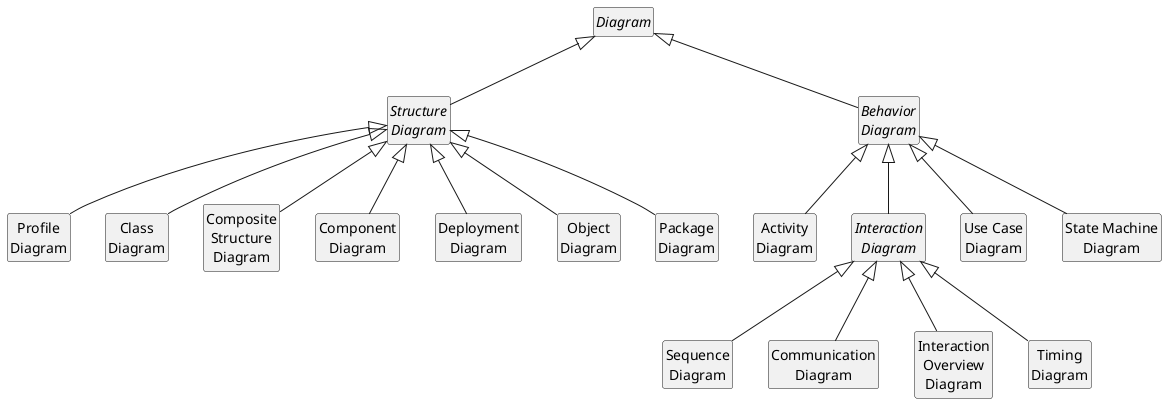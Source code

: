 ' Figure A.5 The taxonomy of structure and behavior diagrams
' OMG, Unified Modeling Language 2.5, p. 683
@startuml

skinparam monochrome true
hide circle
hide members

abstract class "Diagram" as Diagram

abstract class "Structure\nDiagram" as StructureDiagram
abstract class "Behavior\nDiagram" as BehaviorDiagram

class "Profile\nDiagram" as ProfileDiagram
class "Class\nDiagram" as ClassDiagram
class "Composite\nStructure\nDiagram" as CompositeStructureDiagram
class "Component\nDiagram" as ComponentDiagram
class "Deployment\nDiagram" as DeploymentDiagram
class "Object\nDiagram" as ObjectDiagram
class "Package\nDiagram" as PackageDiagram

class "Activity\nDiagram" as ActivityDiagram
abstract class "Interaction\nDiagram" as InteractionDiagram
class "Use Case\nDiagram" as UseCaseDiagram
class "State Machine\nDiagram" as StateMachineDiagram

class "Sequence\nDiagram" as SequenceDiagram
class "Communication\nDiagram" as CommunicationDiagram
class "Interaction\nOverview\nDiagram" as InteractionOverviewDiagram
class "Timing\nDiagram" as TimingDiagram

Diagram <|-- StructureDiagram
Diagram <|-- BehaviorDiagram

StructureDiagram <|-- ProfileDiagram
StructureDiagram <|-- ClassDiagram
StructureDiagram <|-- CompositeStructureDiagram
StructureDiagram <|-- ComponentDiagram
StructureDiagram <|-- DeploymentDiagram
StructureDiagram <|-- ObjectDiagram
StructureDiagram <|-- PackageDiagram

BehaviorDiagram <|-- ActivityDiagram
BehaviorDiagram <|-- InteractionDiagram
BehaviorDiagram <|-- UseCaseDiagram
BehaviorDiagram <|-- StateMachineDiagram

InteractionDiagram <|-- SequenceDiagram
InteractionDiagram <|-- CommunicationDiagram
InteractionDiagram <|-- InteractionOverviewDiagram
InteractionDiagram <|-- TimingDiagram

@enduml
